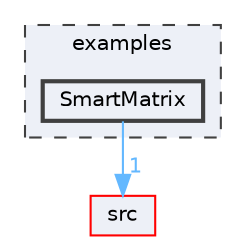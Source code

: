 digraph "/home/runner/work/FastLED/FastLED/examples/SmartMatrix"
{
 // LATEX_PDF_SIZE
  bgcolor="transparent";
  edge [fontname=Helvetica,fontsize=10,labelfontname=Helvetica,labelfontsize=10];
  node [fontname=Helvetica,fontsize=10,shape=box,height=0.2,width=0.4];
  compound=true
  subgraph clusterdir_d28a4824dc47e487b107a5db32ef43c4 {
    graph [ bgcolor="#edf0f7", pencolor="grey25", label="examples", fontname=Helvetica,fontsize=10 style="filled,dashed", URL="dir_d28a4824dc47e487b107a5db32ef43c4.html",tooltip=""]
  dir_1bdc26e3376ec64d7901d7f7d36b78fc [label="SmartMatrix", fillcolor="#edf0f7", color="grey25", style="filled,bold", URL="dir_1bdc26e3376ec64d7901d7f7d36b78fc.html",tooltip=""];
  }
  dir_68267d1309a1af8e8297ef4c3efbcdba [label="src", fillcolor="#edf0f7", color="red", style="filled", URL="dir_68267d1309a1af8e8297ef4c3efbcdba.html",tooltip=""];
  dir_1bdc26e3376ec64d7901d7f7d36b78fc->dir_68267d1309a1af8e8297ef4c3efbcdba [headlabel="1", labeldistance=1.5 headhref="dir_000072_000073.html" href="dir_000072_000073.html" color="steelblue1" fontcolor="steelblue1"];
}
